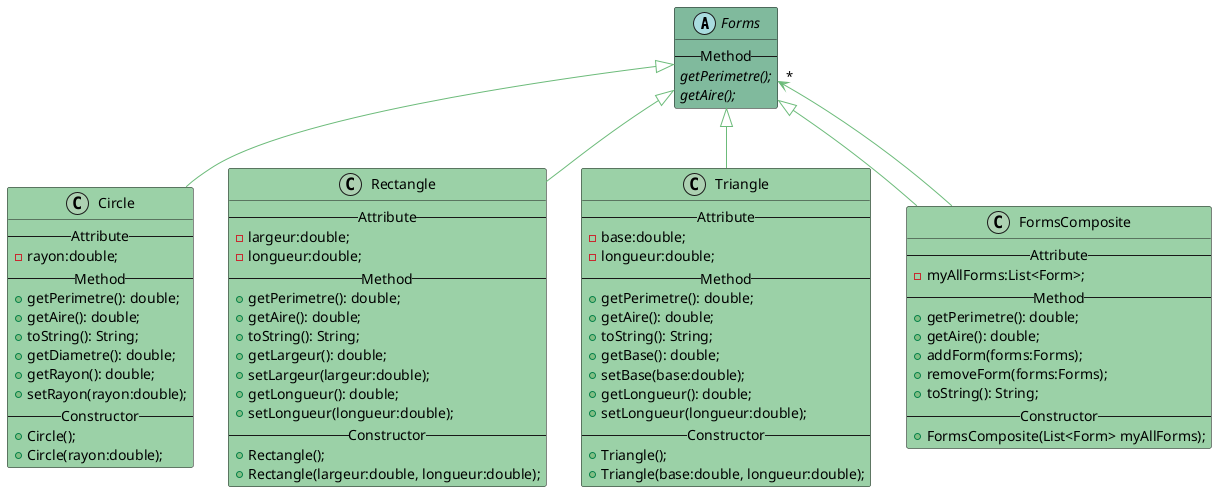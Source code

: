 @startuml

abstract class Forms #80BA9D {
    --Method--
    {abstract} getPerimetre();
    {abstract} getAire();
}

class Circle #9BD1A7 {
    --Attribute--
    -rayon:double;
    --Method--
    +getPerimetre(): double;
    +getAire(): double;
    +toString(): String;
    +getDiametre(): double;
    +getRayon(): double;
    +setRayon(rayon:double);
    --Constructor--
    +Circle();
    +Circle(rayon:double);
}

class Rectangle #9BD1A7 {
    --Attribute--
    -largeur:double;
    -longueur:double;
    --Method--
    +getPerimetre(): double;
    +getAire(): double;
    +toString(): String;
    +getLargeur(): double;
    +setLargeur(largeur:double);
    +getLongueur(): double;
    +setLongueur(longueur:double);
    --Constructor--
    +Rectangle();
    +Rectangle(largeur:double, longueur:double);
}

class Triangle #9BD1A7 {
    --Attribute--
    -base:double;
    -longueur:double;
    --Method--
    +getPerimetre(): double;
    +getAire(): double;
    +toString(): String;
    +getBase(): double;
    +setBase(base:double);
    +getLongueur(): double;
    +setLongueur(longueur:double);
    --Constructor--
    +Triangle();
    +Triangle(base:double, longueur:double);
}

class FormsComposite #9BD1A7 {
    --Attribute--
    -myAllForms:List<Form>;
    --Method--
    +getPerimetre(): double;
    +getAire(): double;
    +addForm(forms:Forms);
    +removeForm(forms:Forms);
    +toString(): String;
    --Constructor--
    +FormsComposite(List<Form> myAllForms);
}

Forms <|-- Circle #6CBB7A
Forms <|-- Rectangle #6CBB7A
Forms <|-- Triangle #6CBB7A
Forms <|-- FormsComposite #6CBB7A
Forms "*" <-- FormsComposite #6CBB7A

@enduml